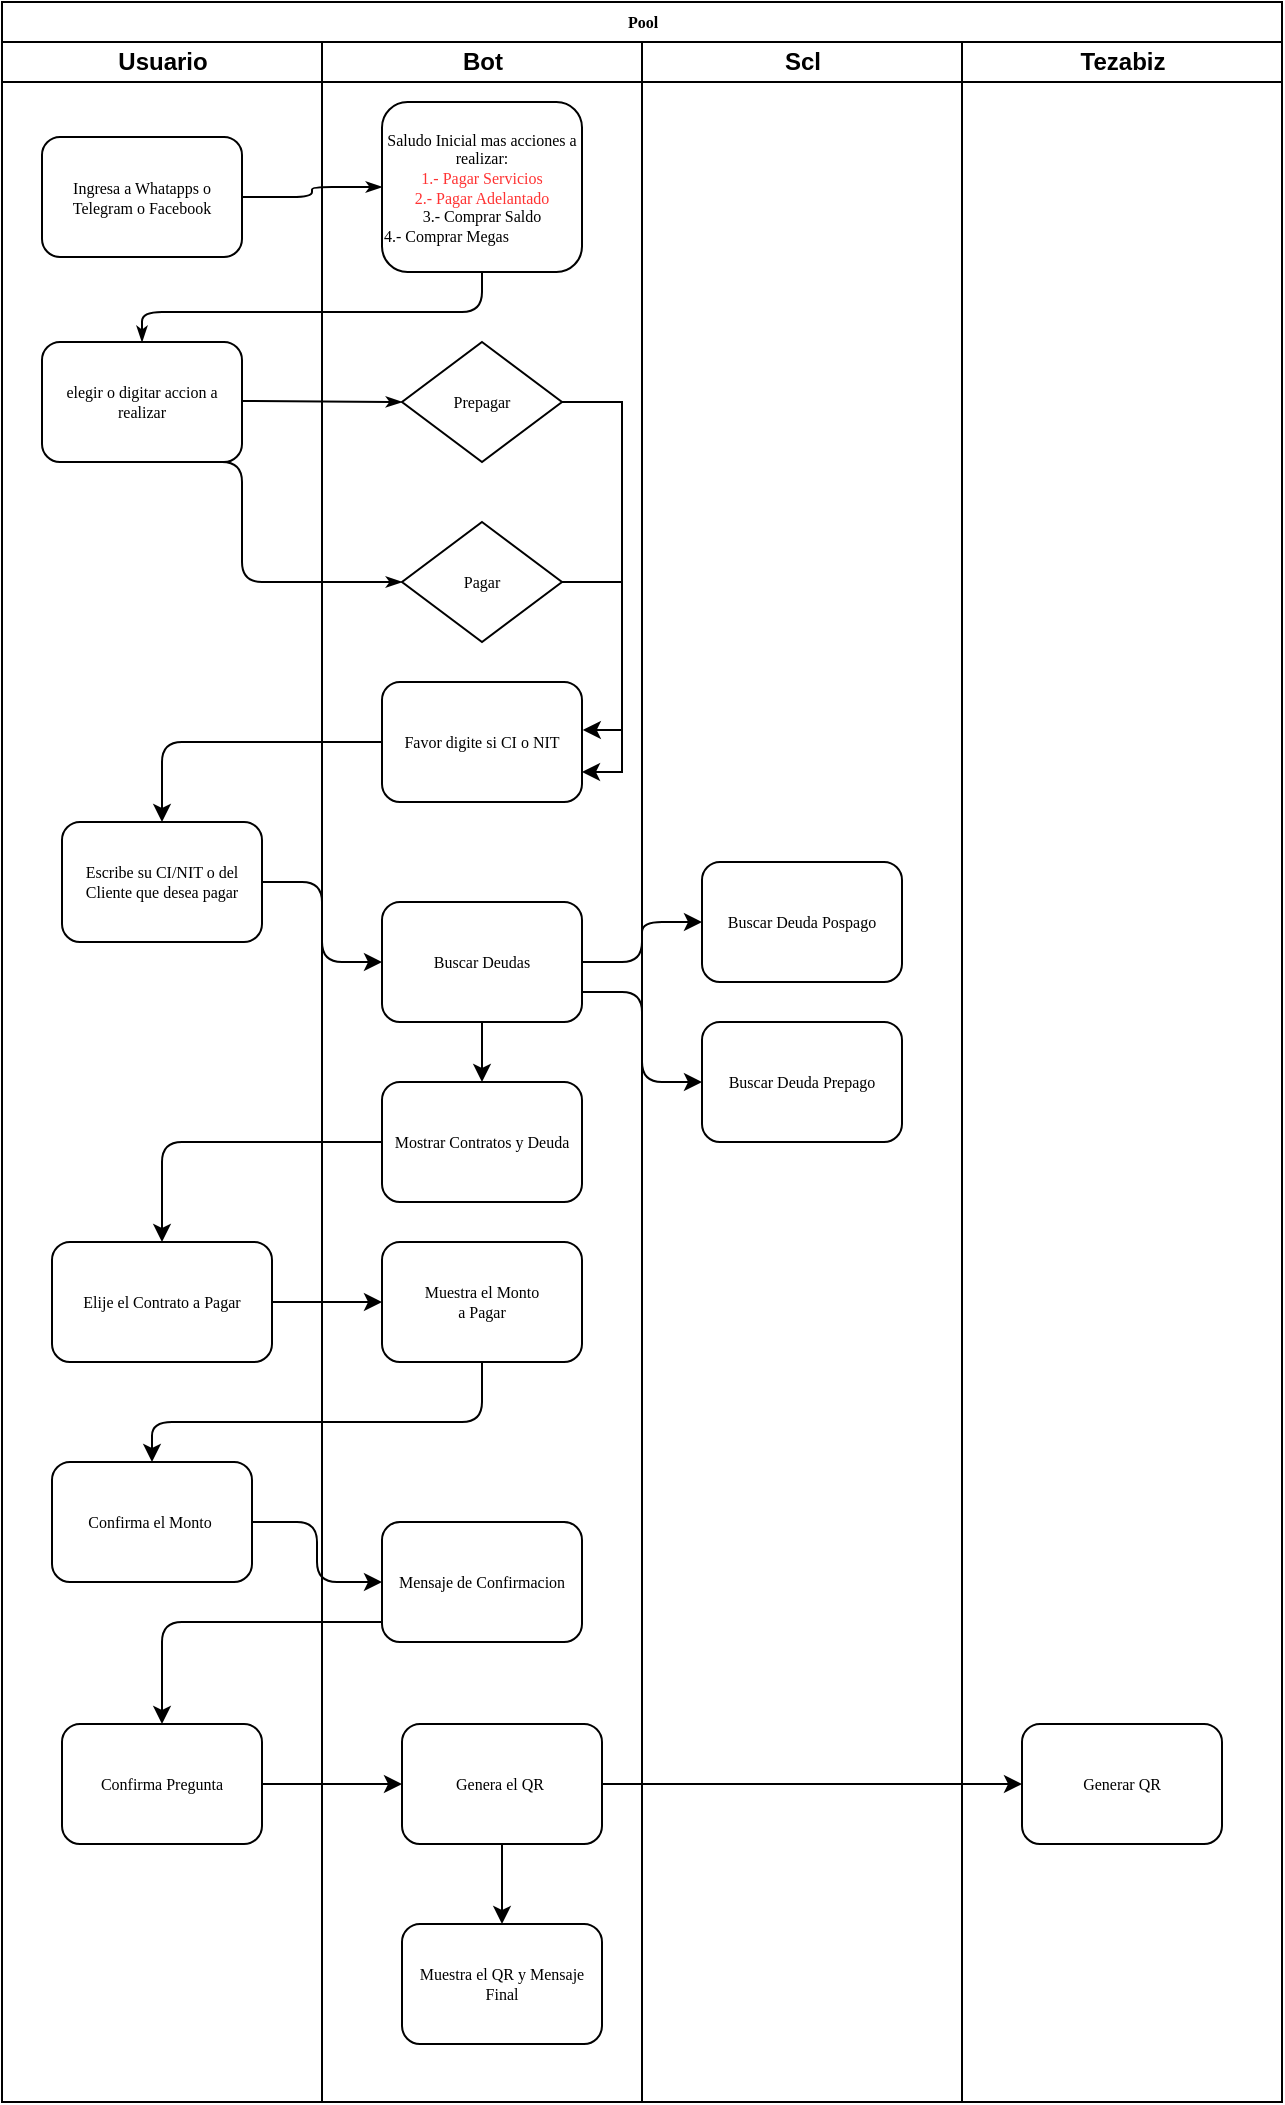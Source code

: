 <mxfile version="15.5.8" type="github" pages="4">
  <diagram name="Pago de Servicios" id="74e2e168-ea6b-b213-b513-2b3c1d86103e">
    <mxGraphModel dx="1038" dy="579" grid="1" gridSize="10" guides="1" tooltips="1" connect="1" arrows="1" fold="1" page="1" pageScale="1" pageWidth="1500" pageHeight="1100" background="none" math="0" shadow="0">
      <root>
        <mxCell id="0" />
        <mxCell id="1" parent="0" />
        <mxCell id="77e6c97f196da883-1" value="Pool" style="swimlane;html=1;childLayout=stackLayout;startSize=20;rounded=0;shadow=0;labelBackgroundColor=none;strokeWidth=1;fontFamily=Verdana;fontSize=8;align=center;" parent="1" vertex="1">
          <mxGeometry x="90" y="40" width="640" height="1050" as="geometry" />
        </mxCell>
        <mxCell id="77e6c97f196da883-2" value="Usuario" style="swimlane;html=1;startSize=20;" parent="77e6c97f196da883-1" vertex="1">
          <mxGeometry y="20" width="160" height="1030" as="geometry" />
        </mxCell>
        <mxCell id="77e6c97f196da883-8" value="Ingresa a Whatapps o Telegram o Facebook" style="rounded=1;whiteSpace=wrap;html=1;shadow=0;labelBackgroundColor=none;strokeWidth=1;fontFamily=Verdana;fontSize=8;align=center;" parent="77e6c97f196da883-2" vertex="1">
          <mxGeometry x="20" y="47.5" width="100" height="60" as="geometry" />
        </mxCell>
        <mxCell id="77e6c97f196da883-9" value="elegir o digitar accion a realizar" style="rounded=1;whiteSpace=wrap;html=1;shadow=0;labelBackgroundColor=none;strokeWidth=1;fontFamily=Verdana;fontSize=8;align=center;" parent="77e6c97f196da883-2" vertex="1">
          <mxGeometry x="20" y="150" width="100" height="60" as="geometry" />
        </mxCell>
        <mxCell id="OKAR4cgR7abRvKczJ2H5-14" style="edgeStyle=orthogonalEdgeStyle;rounded=1;html=1;labelBackgroundColor=none;startArrow=none;startFill=0;startSize=5;endArrow=classicThin;endFill=1;endSize=5;jettySize=auto;orthogonalLoop=1;strokeWidth=1;fontFamily=Verdana;fontSize=8;entryX=0;entryY=0.5;entryDx=0;entryDy=0;" edge="1" parent="77e6c97f196da883-2" target="77e6c97f196da883-13">
          <mxGeometry relative="1" as="geometry">
            <mxPoint x="120" y="179.5" as="sourcePoint" />
            <mxPoint x="190" y="179.5" as="targetPoint" />
          </mxGeometry>
        </mxCell>
        <mxCell id="OKAR4cgR7abRvKczJ2H5-15" value="Escribe su CI/NIT o del Cliente que desea pagar" style="rounded=1;whiteSpace=wrap;html=1;shadow=0;labelBackgroundColor=none;strokeWidth=1;fontFamily=Verdana;fontSize=8;align=center;" vertex="1" parent="77e6c97f196da883-2">
          <mxGeometry x="30" y="390" width="100" height="60" as="geometry" />
        </mxCell>
        <mxCell id="OKAR4cgR7abRvKczJ2H5-22" value="Elije el Contrato a Pagar" style="rounded=1;whiteSpace=wrap;html=1;shadow=0;labelBackgroundColor=none;strokeWidth=1;fontFamily=Verdana;fontSize=8;align=center;" vertex="1" parent="77e6c97f196da883-2">
          <mxGeometry x="25" y="600" width="110" height="60" as="geometry" />
        </mxCell>
        <mxCell id="OKAR4cgR7abRvKczJ2H5-29" value="Confirma el Monto&amp;nbsp;" style="rounded=1;whiteSpace=wrap;html=1;shadow=0;labelBackgroundColor=none;strokeWidth=1;fontFamily=Verdana;fontSize=8;align=center;" vertex="1" parent="77e6c97f196da883-2">
          <mxGeometry x="25" y="710" width="100" height="60" as="geometry" />
        </mxCell>
        <mxCell id="sRfkHy_uIkAxgVObGnfX-1" value="Confirma Pregunta" style="rounded=1;whiteSpace=wrap;html=1;shadow=0;labelBackgroundColor=none;strokeWidth=1;fontFamily=Verdana;fontSize=8;align=center;" vertex="1" parent="77e6c97f196da883-2">
          <mxGeometry x="30" y="841" width="100" height="60" as="geometry" />
        </mxCell>
        <mxCell id="77e6c97f196da883-26" style="edgeStyle=orthogonalEdgeStyle;rounded=1;html=1;labelBackgroundColor=none;startArrow=none;startFill=0;startSize=5;endArrow=classicThin;endFill=1;endSize=5;jettySize=auto;orthogonalLoop=1;strokeWidth=1;fontFamily=Verdana;fontSize=8" parent="77e6c97f196da883-1" source="77e6c97f196da883-8" target="77e6c97f196da883-11" edge="1">
          <mxGeometry relative="1" as="geometry" />
        </mxCell>
        <mxCell id="77e6c97f196da883-27" style="edgeStyle=orthogonalEdgeStyle;rounded=1;html=1;labelBackgroundColor=none;startArrow=none;startFill=0;startSize=5;endArrow=classicThin;endFill=1;endSize=5;jettySize=auto;orthogonalLoop=1;strokeWidth=1;fontFamily=Verdana;fontSize=8" parent="77e6c97f196da883-1" source="77e6c97f196da883-11" target="77e6c97f196da883-9" edge="1">
          <mxGeometry relative="1" as="geometry">
            <Array as="points">
              <mxPoint x="240" y="155" />
              <mxPoint x="70" y="155" />
            </Array>
          </mxGeometry>
        </mxCell>
        <mxCell id="77e6c97f196da883-3" value="Bot" style="swimlane;html=1;startSize=20;" parent="77e6c97f196da883-1" vertex="1">
          <mxGeometry x="160" y="20" width="160" height="1030" as="geometry" />
        </mxCell>
        <mxCell id="77e6c97f196da883-11" value="Saludo Inicial mas acciones a realizar:&lt;br&gt;&lt;font color=&quot;#ff3333&quot;&gt;&lt;span style=&quot;text-align: left&quot;&gt;1.- Pagar Servicios&lt;br&gt;&lt;/span&gt;&lt;span style=&quot;text-align: left&quot;&gt;2.- Pagar Adelantado&lt;/span&gt;&lt;/font&gt;&lt;br&gt;&lt;span style=&quot;text-align: left&quot;&gt;3.- Comprar Saldo&lt;/span&gt;&lt;br&gt;&lt;div style=&quot;text-align: left&quot;&gt;&lt;span&gt;4.- Comprar Megas&lt;/span&gt;&lt;/div&gt;" style="rounded=1;whiteSpace=wrap;html=1;shadow=0;labelBackgroundColor=none;strokeWidth=1;fontFamily=Verdana;fontSize=8;align=center;" parent="77e6c97f196da883-3" vertex="1">
          <mxGeometry x="30" y="30" width="100" height="85" as="geometry" />
        </mxCell>
        <mxCell id="OKAR4cgR7abRvKczJ2H5-11" style="edgeStyle=orthogonalEdgeStyle;rounded=0;orthogonalLoop=1;jettySize=auto;html=1;exitX=1;exitY=0.5;exitDx=0;exitDy=0;entryX=1;entryY=0.75;entryDx=0;entryDy=0;" edge="1" parent="77e6c97f196da883-3" source="77e6c97f196da883-13" target="77e6c97f196da883-12">
          <mxGeometry relative="1" as="geometry" />
        </mxCell>
        <mxCell id="77e6c97f196da883-13" value="Prepagar" style="rhombus;whiteSpace=wrap;html=1;rounded=0;shadow=0;labelBackgroundColor=none;strokeWidth=1;fontFamily=Verdana;fontSize=8;align=center;" parent="77e6c97f196da883-3" vertex="1">
          <mxGeometry x="40" y="150" width="80" height="60" as="geometry" />
        </mxCell>
        <mxCell id="OKAR4cgR7abRvKczJ2H5-12" style="edgeStyle=orthogonalEdgeStyle;rounded=0;orthogonalLoop=1;jettySize=auto;html=1;exitX=1;exitY=0.5;exitDx=0;exitDy=0;entryX=1.004;entryY=0.4;entryDx=0;entryDy=0;entryPerimeter=0;" edge="1" parent="77e6c97f196da883-3" source="OKAR4cgR7abRvKczJ2H5-1" target="77e6c97f196da883-12">
          <mxGeometry relative="1" as="geometry" />
        </mxCell>
        <mxCell id="OKAR4cgR7abRvKczJ2H5-1" value="Pagar" style="rhombus;whiteSpace=wrap;html=1;rounded=0;shadow=0;labelBackgroundColor=none;strokeWidth=1;fontFamily=Verdana;fontSize=8;align=center;" vertex="1" parent="77e6c97f196da883-3">
          <mxGeometry x="40" y="240" width="80" height="60" as="geometry" />
        </mxCell>
        <mxCell id="77e6c97f196da883-12" value="Favor digite si CI o NIT" style="rounded=1;whiteSpace=wrap;html=1;shadow=0;labelBackgroundColor=none;strokeWidth=1;fontFamily=Verdana;fontSize=8;align=center;" parent="77e6c97f196da883-3" vertex="1">
          <mxGeometry x="30" y="320" width="100" height="60" as="geometry" />
        </mxCell>
        <mxCell id="77e6c97f196da883-15" value="Buscar Deudas" style="rounded=1;whiteSpace=wrap;html=1;shadow=0;labelBackgroundColor=none;strokeWidth=1;fontFamily=Verdana;fontSize=8;align=center;" parent="77e6c97f196da883-3" vertex="1">
          <mxGeometry x="30" y="430" width="100" height="60" as="geometry" />
        </mxCell>
        <mxCell id="OKAR4cgR7abRvKczJ2H5-20" value="Mostrar Contratos y Deuda" style="rounded=1;whiteSpace=wrap;html=1;shadow=0;labelBackgroundColor=none;strokeWidth=1;fontFamily=Verdana;fontSize=8;align=center;" vertex="1" parent="77e6c97f196da883-3">
          <mxGeometry x="30" y="520" width="100" height="60" as="geometry" />
        </mxCell>
        <mxCell id="OKAR4cgR7abRvKczJ2H5-21" value="" style="edgeStyle=orthogonalEdgeStyle;rounded=1;orthogonalLoop=1;jettySize=auto;html=1;fontColor=#FF3333;" edge="1" parent="77e6c97f196da883-3" source="77e6c97f196da883-15" target="OKAR4cgR7abRvKczJ2H5-20">
          <mxGeometry relative="1" as="geometry" />
        </mxCell>
        <mxCell id="OKAR4cgR7abRvKczJ2H5-24" value="Muestra el Monto&lt;br&gt;a Pagar" style="rounded=1;whiteSpace=wrap;html=1;shadow=0;labelBackgroundColor=none;strokeWidth=1;fontFamily=Verdana;fontSize=8;align=center;" vertex="1" parent="77e6c97f196da883-3">
          <mxGeometry x="30" y="600" width="100" height="60" as="geometry" />
        </mxCell>
        <mxCell id="OKAR4cgR7abRvKczJ2H5-37" value="" style="edgeStyle=orthogonalEdgeStyle;rounded=1;orthogonalLoop=1;jettySize=auto;html=1;fontColor=#FF3333;" edge="1" parent="77e6c97f196da883-3" source="OKAR4cgR7abRvKczJ2H5-31" target="OKAR4cgR7abRvKczJ2H5-36">
          <mxGeometry relative="1" as="geometry" />
        </mxCell>
        <mxCell id="OKAR4cgR7abRvKczJ2H5-31" value="Genera el QR&amp;nbsp;" style="rounded=1;whiteSpace=wrap;html=1;shadow=0;labelBackgroundColor=none;strokeWidth=1;fontFamily=Verdana;fontSize=8;align=center;" vertex="1" parent="77e6c97f196da883-3">
          <mxGeometry x="40" y="841" width="100" height="60" as="geometry" />
        </mxCell>
        <mxCell id="OKAR4cgR7abRvKczJ2H5-36" value="Muestra el QR y Mensaje Final" style="rounded=1;whiteSpace=wrap;html=1;shadow=0;labelBackgroundColor=none;strokeWidth=1;fontFamily=Verdana;fontSize=8;align=center;" vertex="1" parent="77e6c97f196da883-3">
          <mxGeometry x="40" y="941" width="100" height="60" as="geometry" />
        </mxCell>
        <mxCell id="FeBIzYd5xMfMzNx3sby8-1" value="Mensaje de Confirmacion" style="rounded=1;whiteSpace=wrap;html=1;shadow=0;labelBackgroundColor=none;strokeWidth=1;fontFamily=Verdana;fontSize=8;align=center;" vertex="1" parent="77e6c97f196da883-3">
          <mxGeometry x="30" y="740" width="100" height="60" as="geometry" />
        </mxCell>
        <mxCell id="77e6c97f196da883-4" value="Scl" style="swimlane;html=1;startSize=20;" parent="77e6c97f196da883-1" vertex="1">
          <mxGeometry x="320" y="20" width="160" height="1030" as="geometry" />
        </mxCell>
        <mxCell id="77e6c97f196da883-24" value="Buscar Deuda Pospago" style="rounded=1;whiteSpace=wrap;html=1;shadow=0;labelBackgroundColor=none;strokeWidth=1;fontFamily=Verdana;fontSize=8;align=center;" parent="77e6c97f196da883-4" vertex="1">
          <mxGeometry x="30" y="410" width="100" height="60" as="geometry" />
        </mxCell>
        <mxCell id="77e6c97f196da883-18" value="Buscar Deuda Prepago" style="rounded=1;whiteSpace=wrap;html=1;shadow=0;labelBackgroundColor=none;strokeWidth=1;fontFamily=Verdana;fontSize=8;align=center;" parent="77e6c97f196da883-4" vertex="1">
          <mxGeometry x="30" y="490" width="100" height="60" as="geometry" />
        </mxCell>
        <mxCell id="77e6c97f196da883-5" value="Tezabiz" style="swimlane;html=1;startSize=20;" parent="77e6c97f196da883-1" vertex="1">
          <mxGeometry x="480" y="20" width="160" height="1030" as="geometry" />
        </mxCell>
        <mxCell id="OKAR4cgR7abRvKczJ2H5-34" value="Generar QR" style="rounded=1;whiteSpace=wrap;html=1;shadow=0;labelBackgroundColor=none;strokeWidth=1;fontFamily=Verdana;fontSize=8;align=center;" vertex="1" parent="77e6c97f196da883-5">
          <mxGeometry x="30" y="841" width="100" height="60" as="geometry" />
        </mxCell>
        <mxCell id="OKAR4cgR7abRvKczJ2H5-8" style="edgeStyle=orthogonalEdgeStyle;rounded=1;html=1;labelBackgroundColor=none;startArrow=none;startFill=0;startSize=5;endArrow=classicThin;endFill=1;endSize=5;jettySize=auto;orthogonalLoop=1;strokeWidth=1;fontFamily=Verdana;fontSize=8;exitX=0.75;exitY=1;exitDx=0;exitDy=0;entryX=0;entryY=0.5;entryDx=0;entryDy=0;" edge="1" parent="77e6c97f196da883-1" source="77e6c97f196da883-9" target="OKAR4cgR7abRvKczJ2H5-1">
          <mxGeometry relative="1" as="geometry">
            <Array as="points">
              <mxPoint x="120" y="230" />
              <mxPoint x="120" y="290" />
            </Array>
            <mxPoint x="120" y="285" as="sourcePoint" />
            <mxPoint x="200" y="310" as="targetPoint" />
          </mxGeometry>
        </mxCell>
        <mxCell id="OKAR4cgR7abRvKczJ2H5-16" style="edgeStyle=orthogonalEdgeStyle;orthogonalLoop=1;jettySize=auto;html=1;rounded=1;" edge="1" parent="77e6c97f196da883-1" source="77e6c97f196da883-12" target="OKAR4cgR7abRvKczJ2H5-15">
          <mxGeometry relative="1" as="geometry" />
        </mxCell>
        <mxCell id="OKAR4cgR7abRvKczJ2H5-17" style="edgeStyle=orthogonalEdgeStyle;rounded=1;orthogonalLoop=1;jettySize=auto;html=1;fontColor=#FF3333;" edge="1" parent="77e6c97f196da883-1" source="OKAR4cgR7abRvKczJ2H5-15" target="77e6c97f196da883-15">
          <mxGeometry relative="1" as="geometry" />
        </mxCell>
        <mxCell id="OKAR4cgR7abRvKczJ2H5-18" style="edgeStyle=orthogonalEdgeStyle;rounded=1;orthogonalLoop=1;jettySize=auto;html=1;exitX=1;exitY=0.5;exitDx=0;exitDy=0;fontColor=#FF3333;" edge="1" parent="77e6c97f196da883-1" source="77e6c97f196da883-15" target="77e6c97f196da883-24">
          <mxGeometry relative="1" as="geometry" />
        </mxCell>
        <mxCell id="OKAR4cgR7abRvKczJ2H5-19" style="edgeStyle=orthogonalEdgeStyle;rounded=1;orthogonalLoop=1;jettySize=auto;html=1;exitX=1;exitY=0.75;exitDx=0;exitDy=0;fontColor=#FF3333;" edge="1" parent="77e6c97f196da883-1" source="77e6c97f196da883-15" target="77e6c97f196da883-18">
          <mxGeometry relative="1" as="geometry" />
        </mxCell>
        <mxCell id="OKAR4cgR7abRvKczJ2H5-26" style="edgeStyle=orthogonalEdgeStyle;rounded=1;orthogonalLoop=1;jettySize=auto;html=1;fontColor=#FF3333;" edge="1" parent="77e6c97f196da883-1" source="OKAR4cgR7abRvKczJ2H5-20" target="OKAR4cgR7abRvKczJ2H5-22">
          <mxGeometry relative="1" as="geometry" />
        </mxCell>
        <mxCell id="OKAR4cgR7abRvKczJ2H5-27" style="edgeStyle=orthogonalEdgeStyle;rounded=1;orthogonalLoop=1;jettySize=auto;html=1;entryX=0;entryY=0.5;entryDx=0;entryDy=0;fontColor=#FF3333;" edge="1" parent="77e6c97f196da883-1" source="OKAR4cgR7abRvKczJ2H5-22" target="OKAR4cgR7abRvKczJ2H5-24">
          <mxGeometry relative="1" as="geometry" />
        </mxCell>
        <mxCell id="OKAR4cgR7abRvKczJ2H5-30" value="" style="edgeStyle=orthogonalEdgeStyle;rounded=1;orthogonalLoop=1;jettySize=auto;html=1;fontColor=#FF3333;" edge="1" parent="77e6c97f196da883-1" source="OKAR4cgR7abRvKczJ2H5-24" target="OKAR4cgR7abRvKczJ2H5-29">
          <mxGeometry relative="1" as="geometry">
            <Array as="points">
              <mxPoint x="240" y="710" />
              <mxPoint x="75" y="710" />
            </Array>
          </mxGeometry>
        </mxCell>
        <mxCell id="OKAR4cgR7abRvKczJ2H5-35" value="" style="edgeStyle=orthogonalEdgeStyle;rounded=1;orthogonalLoop=1;jettySize=auto;html=1;fontColor=#FF3333;" edge="1" parent="77e6c97f196da883-1" source="OKAR4cgR7abRvKczJ2H5-31" target="OKAR4cgR7abRvKczJ2H5-34">
          <mxGeometry relative="1" as="geometry" />
        </mxCell>
        <mxCell id="FeBIzYd5xMfMzNx3sby8-2" value="" style="edgeStyle=orthogonalEdgeStyle;rounded=1;orthogonalLoop=1;jettySize=auto;html=1;fontColor=#FF3333;" edge="1" parent="77e6c97f196da883-1" source="OKAR4cgR7abRvKczJ2H5-29" target="FeBIzYd5xMfMzNx3sby8-1">
          <mxGeometry relative="1" as="geometry" />
        </mxCell>
        <mxCell id="sRfkHy_uIkAxgVObGnfX-2" value="" style="edgeStyle=orthogonalEdgeStyle;rounded=1;orthogonalLoop=1;jettySize=auto;html=1;fontColor=#FF3333;" edge="1" parent="77e6c97f196da883-1" source="FeBIzYd5xMfMzNx3sby8-1" target="sRfkHy_uIkAxgVObGnfX-1">
          <mxGeometry relative="1" as="geometry">
            <Array as="points">
              <mxPoint x="80" y="810" />
            </Array>
          </mxGeometry>
        </mxCell>
        <mxCell id="sRfkHy_uIkAxgVObGnfX-3" style="edgeStyle=orthogonalEdgeStyle;rounded=1;orthogonalLoop=1;jettySize=auto;html=1;fontColor=#FF3333;" edge="1" parent="77e6c97f196da883-1" source="sRfkHy_uIkAxgVObGnfX-1" target="OKAR4cgR7abRvKczJ2H5-31">
          <mxGeometry relative="1" as="geometry" />
        </mxCell>
      </root>
    </mxGraphModel>
  </diagram>
  <diagram name="Compra de Megas" id="wy-_vFbaJHJ49pIkBVWh">
    <mxGraphModel dx="1038" dy="579" grid="1" gridSize="10" guides="1" tooltips="1" connect="1" arrows="1" fold="1" page="1" pageScale="1" pageWidth="1500" pageHeight="1100" background="none" math="0" shadow="0">
      <root>
        <mxCell id="9UAiZVB4jK4pm2g1w1mq-0" />
        <mxCell id="9UAiZVB4jK4pm2g1w1mq-1" parent="9UAiZVB4jK4pm2g1w1mq-0" />
        <mxCell id="9UAiZVB4jK4pm2g1w1mq-2" value="Pool" style="swimlane;html=1;childLayout=stackLayout;startSize=20;rounded=0;shadow=0;labelBackgroundColor=none;strokeWidth=1;fontFamily=Verdana;fontSize=8;align=center;" vertex="1" parent="9UAiZVB4jK4pm2g1w1mq-1">
          <mxGeometry x="90" y="40" width="640" height="1150" as="geometry" />
        </mxCell>
        <mxCell id="9UAiZVB4jK4pm2g1w1mq-10" style="edgeStyle=orthogonalEdgeStyle;rounded=1;html=1;labelBackgroundColor=none;startArrow=none;startFill=0;startSize=5;endArrow=classicThin;endFill=1;endSize=5;jettySize=auto;orthogonalLoop=1;strokeWidth=1;fontFamily=Verdana;fontSize=8" edge="1" parent="9UAiZVB4jK4pm2g1w1mq-2" source="9UAiZVB4jK4pm2g1w1mq-4" target="9UAiZVB4jK4pm2g1w1mq-13">
          <mxGeometry relative="1" as="geometry" />
        </mxCell>
        <mxCell id="9UAiZVB4jK4pm2g1w1mq-3" value="Usuario" style="swimlane;html=1;startSize=20;" vertex="1" parent="9UAiZVB4jK4pm2g1w1mq-2">
          <mxGeometry y="20" width="160" height="1130" as="geometry" />
        </mxCell>
        <mxCell id="9UAiZVB4jK4pm2g1w1mq-4" value="Ingresa a Whatapps o Telegram o Facebook" style="rounded=1;whiteSpace=wrap;html=1;shadow=0;labelBackgroundColor=none;strokeWidth=1;fontFamily=Verdana;fontSize=8;align=center;" vertex="1" parent="9UAiZVB4jK4pm2g1w1mq-3">
          <mxGeometry x="20" y="47.5" width="100" height="60" as="geometry" />
        </mxCell>
        <mxCell id="9UAiZVB4jK4pm2g1w1mq-7" value="Escribe su CI/NIT o del Cliente que desea pagar" style="rounded=1;whiteSpace=wrap;html=1;shadow=0;labelBackgroundColor=none;strokeWidth=1;fontFamily=Verdana;fontSize=8;align=center;" vertex="1" parent="9UAiZVB4jK4pm2g1w1mq-3">
          <mxGeometry x="30" y="222" width="100" height="60" as="geometry" />
        </mxCell>
        <mxCell id="9UAiZVB4jK4pm2g1w1mq-8" value="Elije el Contrato a Cargar" style="rounded=1;whiteSpace=wrap;html=1;shadow=0;labelBackgroundColor=none;strokeWidth=1;fontFamily=Verdana;fontSize=8;align=center;" vertex="1" parent="9UAiZVB4jK4pm2g1w1mq-3">
          <mxGeometry x="25" y="432" width="110" height="60" as="geometry" />
        </mxCell>
        <mxCell id="9UAiZVB4jK4pm2g1w1mq-9" value="Elije tipo de Oferta" style="rounded=1;whiteSpace=wrap;html=1;shadow=0;labelBackgroundColor=none;strokeWidth=1;fontFamily=Verdana;fontSize=8;align=center;" vertex="1" parent="9UAiZVB4jK4pm2g1w1mq-3">
          <mxGeometry x="25" y="542" width="100" height="60" as="geometry" />
        </mxCell>
        <mxCell id="K9m3f2zcUMmWIvIy8zK3-5" value="Elije Oferta" style="rounded=1;whiteSpace=wrap;html=1;shadow=0;labelBackgroundColor=none;strokeWidth=1;fontFamily=Verdana;fontSize=8;align=center;" vertex="1" parent="9UAiZVB4jK4pm2g1w1mq-3">
          <mxGeometry x="25" y="700" width="100" height="60" as="geometry" />
        </mxCell>
        <mxCell id="K9m3f2zcUMmWIvIy8zK3-10" value="Confirma" style="rounded=1;whiteSpace=wrap;html=1;shadow=0;labelBackgroundColor=none;strokeWidth=1;fontFamily=Verdana;fontSize=8;align=center;" vertex="1" parent="9UAiZVB4jK4pm2g1w1mq-3">
          <mxGeometry x="35" y="820" width="100" height="60" as="geometry" />
        </mxCell>
        <mxCell id="9UAiZVB4jK4pm2g1w1mq-12" value="Bot" style="swimlane;html=1;startSize=20;" vertex="1" parent="9UAiZVB4jK4pm2g1w1mq-2">
          <mxGeometry x="160" y="20" width="160" height="1130" as="geometry" />
        </mxCell>
        <mxCell id="9UAiZVB4jK4pm2g1w1mq-41" style="edgeStyle=orthogonalEdgeStyle;rounded=1;orthogonalLoop=1;jettySize=auto;html=1;fontColor=#FF3333;" edge="1" parent="9UAiZVB4jK4pm2g1w1mq-12" source="9UAiZVB4jK4pm2g1w1mq-13" target="9UAiZVB4jK4pm2g1w1mq-18">
          <mxGeometry relative="1" as="geometry" />
        </mxCell>
        <mxCell id="9UAiZVB4jK4pm2g1w1mq-13" value="Saludo Inicial mas acciones a realizar:&lt;br&gt;&lt;span style=&quot;text-align: left&quot;&gt;1.- Pagar Servicios&lt;br&gt;&lt;/span&gt;&lt;span style=&quot;text-align: left&quot;&gt;2.- Pagar Adelantado&lt;/span&gt;&lt;br&gt;&lt;span style=&quot;text-align: left&quot;&gt;3.- Comprar Saldo&lt;/span&gt;&lt;br&gt;&lt;div style=&quot;text-align: left&quot;&gt;4.- &lt;font color=&quot;#ff3333&quot;&gt;Comprar Megas&lt;/font&gt;&lt;/div&gt;" style="rounded=1;whiteSpace=wrap;html=1;shadow=0;labelBackgroundColor=none;strokeWidth=1;fontFamily=Verdana;fontSize=8;align=center;" vertex="1" parent="9UAiZVB4jK4pm2g1w1mq-12">
          <mxGeometry x="30" y="30" width="100" height="85" as="geometry" />
        </mxCell>
        <mxCell id="9UAiZVB4jK4pm2g1w1mq-18" value="Favor digite si CI o NIT" style="rounded=1;whiteSpace=wrap;html=1;shadow=0;labelBackgroundColor=none;strokeWidth=1;fontFamily=Verdana;fontSize=8;align=center;" vertex="1" parent="9UAiZVB4jK4pm2g1w1mq-12">
          <mxGeometry x="30" y="160" width="100" height="60" as="geometry" />
        </mxCell>
        <mxCell id="9UAiZVB4jK4pm2g1w1mq-19" value="Buscar Contrato para Carga LTE" style="rounded=1;whiteSpace=wrap;html=1;shadow=0;labelBackgroundColor=none;strokeWidth=1;fontFamily=Verdana;fontSize=8;align=center;" vertex="1" parent="9UAiZVB4jK4pm2g1w1mq-12">
          <mxGeometry x="30" y="262" width="100" height="60" as="geometry" />
        </mxCell>
        <mxCell id="9UAiZVB4jK4pm2g1w1mq-20" value="Mostrar Contratos LTE" style="rounded=1;whiteSpace=wrap;html=1;shadow=0;labelBackgroundColor=none;strokeWidth=1;fontFamily=Verdana;fontSize=8;align=center;" vertex="1" parent="9UAiZVB4jK4pm2g1w1mq-12">
          <mxGeometry x="30" y="352" width="100" height="60" as="geometry" />
        </mxCell>
        <mxCell id="9UAiZVB4jK4pm2g1w1mq-21" value="" style="edgeStyle=orthogonalEdgeStyle;rounded=1;orthogonalLoop=1;jettySize=auto;html=1;fontColor=#FF3333;" edge="1" parent="9UAiZVB4jK4pm2g1w1mq-12" source="9UAiZVB4jK4pm2g1w1mq-19" target="9UAiZVB4jK4pm2g1w1mq-20">
          <mxGeometry relative="1" as="geometry" />
        </mxCell>
        <mxCell id="9UAiZVB4jK4pm2g1w1mq-22" value="Despliega tipo de oferta:&lt;br&gt;1.- Diarias&lt;br&gt;2.- Semanales&lt;br&gt;3.- Mensuales" style="rounded=1;whiteSpace=wrap;html=1;shadow=0;labelBackgroundColor=none;strokeWidth=1;fontFamily=Verdana;fontSize=8;align=center;" vertex="1" parent="9UAiZVB4jK4pm2g1w1mq-12">
          <mxGeometry x="30" y="432" width="100" height="60" as="geometry" />
        </mxCell>
        <mxCell id="9UAiZVB4jK4pm2g1w1mq-23" value="" style="edgeStyle=orthogonalEdgeStyle;rounded=1;orthogonalLoop=1;jettySize=auto;html=1;fontColor=#FF3333;" edge="1" parent="9UAiZVB4jK4pm2g1w1mq-12" source="9UAiZVB4jK4pm2g1w1mq-24" target="9UAiZVB4jK4pm2g1w1mq-25">
          <mxGeometry relative="1" as="geometry" />
        </mxCell>
        <mxCell id="9UAiZVB4jK4pm2g1w1mq-24" value="Genera el QR&amp;nbsp;" style="rounded=1;whiteSpace=wrap;html=1;shadow=0;labelBackgroundColor=none;strokeWidth=1;fontFamily=Verdana;fontSize=8;align=center;" vertex="1" parent="9UAiZVB4jK4pm2g1w1mq-12">
          <mxGeometry x="40" y="890" width="100" height="60" as="geometry" />
        </mxCell>
        <mxCell id="9UAiZVB4jK4pm2g1w1mq-25" value="Muestra el QR y Mensaje Final" style="rounded=1;whiteSpace=wrap;html=1;shadow=0;labelBackgroundColor=none;strokeWidth=1;fontFamily=Verdana;fontSize=8;align=center;" vertex="1" parent="9UAiZVB4jK4pm2g1w1mq-12">
          <mxGeometry x="40" y="990" width="100" height="60" as="geometry" />
        </mxCell>
        <mxCell id="K9m3f2zcUMmWIvIy8zK3-0" value="Buscar Oferta de paquetes LTE" style="rounded=1;whiteSpace=wrap;html=1;shadow=0;labelBackgroundColor=none;strokeWidth=1;fontFamily=Verdana;fontSize=8;align=center;" vertex="1" parent="9UAiZVB4jK4pm2g1w1mq-12">
          <mxGeometry x="30" y="590" width="100" height="60" as="geometry" />
        </mxCell>
        <mxCell id="K9m3f2zcUMmWIvIy8zK3-7" value="Esta Seguro ?" style="rounded=1;whiteSpace=wrap;html=1;shadow=0;labelBackgroundColor=none;strokeWidth=1;fontFamily=Verdana;fontSize=8;align=center;" vertex="1" parent="9UAiZVB4jK4pm2g1w1mq-12">
          <mxGeometry x="30" y="750" width="100" height="60" as="geometry" />
        </mxCell>
        <mxCell id="9UAiZVB4jK4pm2g1w1mq-26" value="Scl" style="swimlane;html=1;startSize=20;" vertex="1" parent="9UAiZVB4jK4pm2g1w1mq-2">
          <mxGeometry x="320" y="20" width="160" height="1130" as="geometry" />
        </mxCell>
        <mxCell id="9UAiZVB4jK4pm2g1w1mq-27" value="Buscar Contratos" style="rounded=1;whiteSpace=wrap;html=1;shadow=0;labelBackgroundColor=none;strokeWidth=1;fontFamily=Verdana;fontSize=8;align=center;" vertex="1" parent="9UAiZVB4jK4pm2g1w1mq-26">
          <mxGeometry x="30" y="262" width="100" height="60" as="geometry" />
        </mxCell>
        <mxCell id="K9m3f2zcUMmWIvIy8zK3-1" value="Obtiene Ofertas" style="rounded=1;whiteSpace=wrap;html=1;shadow=0;labelBackgroundColor=none;strokeWidth=1;fontFamily=Verdana;fontSize=8;align=center;" vertex="1" parent="9UAiZVB4jK4pm2g1w1mq-26">
          <mxGeometry x="20" y="590" width="100" height="60" as="geometry" />
        </mxCell>
        <mxCell id="9UAiZVB4jK4pm2g1w1mq-29" value="Tezabiz" style="swimlane;html=1;startSize=20;" vertex="1" parent="9UAiZVB4jK4pm2g1w1mq-2">
          <mxGeometry x="480" y="20" width="160" height="1130" as="geometry" />
        </mxCell>
        <mxCell id="9UAiZVB4jK4pm2g1w1mq-30" value="Generar QR" style="rounded=1;whiteSpace=wrap;html=1;shadow=0;labelBackgroundColor=none;strokeWidth=1;fontFamily=Verdana;fontSize=8;align=center;" vertex="1" parent="9UAiZVB4jK4pm2g1w1mq-29">
          <mxGeometry x="30" y="890" width="100" height="60" as="geometry" />
        </mxCell>
        <mxCell id="9UAiZVB4jK4pm2g1w1mq-32" style="edgeStyle=orthogonalEdgeStyle;orthogonalLoop=1;jettySize=auto;html=1;rounded=1;" edge="1" parent="9UAiZVB4jK4pm2g1w1mq-2" source="9UAiZVB4jK4pm2g1w1mq-18" target="9UAiZVB4jK4pm2g1w1mq-7">
          <mxGeometry relative="1" as="geometry" />
        </mxCell>
        <mxCell id="9UAiZVB4jK4pm2g1w1mq-33" style="edgeStyle=orthogonalEdgeStyle;rounded=1;orthogonalLoop=1;jettySize=auto;html=1;fontColor=#FF3333;" edge="1" parent="9UAiZVB4jK4pm2g1w1mq-2" source="9UAiZVB4jK4pm2g1w1mq-7" target="9UAiZVB4jK4pm2g1w1mq-19">
          <mxGeometry relative="1" as="geometry" />
        </mxCell>
        <mxCell id="9UAiZVB4jK4pm2g1w1mq-34" style="edgeStyle=orthogonalEdgeStyle;rounded=1;orthogonalLoop=1;jettySize=auto;html=1;exitX=1;exitY=0.5;exitDx=0;exitDy=0;fontColor=#FF3333;" edge="1" parent="9UAiZVB4jK4pm2g1w1mq-2" source="9UAiZVB4jK4pm2g1w1mq-19" target="9UAiZVB4jK4pm2g1w1mq-27">
          <mxGeometry relative="1" as="geometry" />
        </mxCell>
        <mxCell id="9UAiZVB4jK4pm2g1w1mq-36" style="edgeStyle=orthogonalEdgeStyle;rounded=1;orthogonalLoop=1;jettySize=auto;html=1;fontColor=#FF3333;" edge="1" parent="9UAiZVB4jK4pm2g1w1mq-2" source="9UAiZVB4jK4pm2g1w1mq-20" target="9UAiZVB4jK4pm2g1w1mq-8">
          <mxGeometry relative="1" as="geometry" />
        </mxCell>
        <mxCell id="9UAiZVB4jK4pm2g1w1mq-37" style="edgeStyle=orthogonalEdgeStyle;rounded=1;orthogonalLoop=1;jettySize=auto;html=1;entryX=0;entryY=0.5;entryDx=0;entryDy=0;fontColor=#FF3333;" edge="1" parent="9UAiZVB4jK4pm2g1w1mq-2" source="9UAiZVB4jK4pm2g1w1mq-8" target="9UAiZVB4jK4pm2g1w1mq-22">
          <mxGeometry relative="1" as="geometry" />
        </mxCell>
        <mxCell id="9UAiZVB4jK4pm2g1w1mq-38" value="" style="edgeStyle=orthogonalEdgeStyle;rounded=1;orthogonalLoop=1;jettySize=auto;html=1;fontColor=#FF3333;" edge="1" parent="9UAiZVB4jK4pm2g1w1mq-2" source="9UAiZVB4jK4pm2g1w1mq-22" target="9UAiZVB4jK4pm2g1w1mq-9">
          <mxGeometry relative="1" as="geometry">
            <Array as="points">
              <mxPoint x="240" y="540" />
              <mxPoint x="75" y="540" />
            </Array>
          </mxGeometry>
        </mxCell>
        <mxCell id="9UAiZVB4jK4pm2g1w1mq-40" value="" style="edgeStyle=orthogonalEdgeStyle;rounded=1;orthogonalLoop=1;jettySize=auto;html=1;fontColor=#FF3333;" edge="1" parent="9UAiZVB4jK4pm2g1w1mq-2" source="9UAiZVB4jK4pm2g1w1mq-24" target="9UAiZVB4jK4pm2g1w1mq-30">
          <mxGeometry relative="1" as="geometry" />
        </mxCell>
        <mxCell id="K9m3f2zcUMmWIvIy8zK3-2" value="" style="edgeStyle=orthogonalEdgeStyle;rounded=1;orthogonalLoop=1;jettySize=auto;html=1;fontColor=#FF3333;" edge="1" parent="9UAiZVB4jK4pm2g1w1mq-2" source="K9m3f2zcUMmWIvIy8zK3-0" target="K9m3f2zcUMmWIvIy8zK3-1">
          <mxGeometry relative="1" as="geometry" />
        </mxCell>
        <mxCell id="K9m3f2zcUMmWIvIy8zK3-4" style="edgeStyle=orthogonalEdgeStyle;rounded=1;orthogonalLoop=1;jettySize=auto;html=1;fontColor=#FF3333;" edge="1" parent="9UAiZVB4jK4pm2g1w1mq-2" source="9UAiZVB4jK4pm2g1w1mq-9" target="K9m3f2zcUMmWIvIy8zK3-0">
          <mxGeometry relative="1" as="geometry" />
        </mxCell>
        <mxCell id="K9m3f2zcUMmWIvIy8zK3-6" value="" style="edgeStyle=orthogonalEdgeStyle;rounded=1;orthogonalLoop=1;jettySize=auto;html=1;fontColor=#FF3333;exitX=0;exitY=0.75;exitDx=0;exitDy=0;" edge="1" parent="9UAiZVB4jK4pm2g1w1mq-2" source="K9m3f2zcUMmWIvIy8zK3-0" target="K9m3f2zcUMmWIvIy8zK3-5">
          <mxGeometry relative="1" as="geometry">
            <Array as="points">
              <mxPoint x="140" y="655" />
              <mxPoint x="140" y="730" />
            </Array>
          </mxGeometry>
        </mxCell>
        <mxCell id="K9m3f2zcUMmWIvIy8zK3-8" value="" style="edgeStyle=orthogonalEdgeStyle;rounded=1;orthogonalLoop=1;jettySize=auto;html=1;fontColor=#FF3333;" edge="1" parent="9UAiZVB4jK4pm2g1w1mq-2" source="K9m3f2zcUMmWIvIy8zK3-5" target="K9m3f2zcUMmWIvIy8zK3-7">
          <mxGeometry relative="1" as="geometry" />
        </mxCell>
        <mxCell id="K9m3f2zcUMmWIvIy8zK3-11" value="" style="edgeStyle=orthogonalEdgeStyle;rounded=1;orthogonalLoop=1;jettySize=auto;html=1;fontColor=#FF3333;" edge="1" parent="9UAiZVB4jK4pm2g1w1mq-2" source="K9m3f2zcUMmWIvIy8zK3-7" target="K9m3f2zcUMmWIvIy8zK3-10">
          <mxGeometry relative="1" as="geometry">
            <Array as="points">
              <mxPoint x="240" y="870" />
            </Array>
          </mxGeometry>
        </mxCell>
        <mxCell id="K9m3f2zcUMmWIvIy8zK3-12" style="edgeStyle=orthogonalEdgeStyle;rounded=1;orthogonalLoop=1;jettySize=auto;html=1;fontColor=#FF3333;" edge="1" parent="9UAiZVB4jK4pm2g1w1mq-2" source="K9m3f2zcUMmWIvIy8zK3-10" target="9UAiZVB4jK4pm2g1w1mq-24">
          <mxGeometry relative="1" as="geometry">
            <Array as="points">
              <mxPoint x="85" y="940" />
            </Array>
          </mxGeometry>
        </mxCell>
      </root>
    </mxGraphModel>
  </diagram>
  <diagram name="Compra de Saldo" id="Dns1YCLspE6d1-3UQ_u3">
    <mxGraphModel dx="1038" dy="579" grid="1" gridSize="10" guides="1" tooltips="1" connect="1" arrows="1" fold="1" page="1" pageScale="1" pageWidth="1500" pageHeight="1100" background="none" math="0" shadow="0">
      <root>
        <mxCell id="OH096lnzsQP76AFzxkDB-0" />
        <mxCell id="OH096lnzsQP76AFzxkDB-1" parent="OH096lnzsQP76AFzxkDB-0" />
        <mxCell id="OH096lnzsQP76AFzxkDB-2" value="Pool" style="swimlane;html=1;childLayout=stackLayout;startSize=20;rounded=0;shadow=0;labelBackgroundColor=none;strokeWidth=1;fontFamily=Verdana;fontSize=8;align=center;" vertex="1" parent="OH096lnzsQP76AFzxkDB-1">
          <mxGeometry x="90" y="40" width="960" height="1050" as="geometry" />
        </mxCell>
        <mxCell id="OH096lnzsQP76AFzxkDB-3" value="Usuario" style="swimlane;html=1;startSize=20;" vertex="1" parent="OH096lnzsQP76AFzxkDB-2">
          <mxGeometry y="20" width="160" height="1030" as="geometry" />
        </mxCell>
        <mxCell id="OH096lnzsQP76AFzxkDB-4" value="Ingresa a Whatapps o Telegram o Facebook" style="rounded=1;whiteSpace=wrap;html=1;shadow=0;labelBackgroundColor=none;strokeWidth=1;fontFamily=Verdana;fontSize=8;align=center;" vertex="1" parent="OH096lnzsQP76AFzxkDB-3">
          <mxGeometry x="20" y="47.5" width="100" height="60" as="geometry" />
        </mxCell>
        <mxCell id="OH096lnzsQP76AFzxkDB-5" value="Digite el Numero de Telefono" style="rounded=1;whiteSpace=wrap;html=1;shadow=0;labelBackgroundColor=none;strokeWidth=1;fontFamily=Verdana;fontSize=8;align=center;" vertex="1" parent="OH096lnzsQP76AFzxkDB-3">
          <mxGeometry x="20" y="150" width="100" height="60" as="geometry" />
        </mxCell>
        <mxCell id="OH096lnzsQP76AFzxkDB-8" value="Digita el monto" style="rounded=1;whiteSpace=wrap;html=1;shadow=0;labelBackgroundColor=none;strokeWidth=1;fontFamily=Verdana;fontSize=8;align=center;" vertex="1" parent="OH096lnzsQP76AFzxkDB-3">
          <mxGeometry x="25" y="390" width="110" height="60" as="geometry" />
        </mxCell>
        <mxCell id="OH096lnzsQP76AFzxkDB-9" value="Conforma el Monto&amp;nbsp;" style="rounded=1;whiteSpace=wrap;html=1;shadow=0;labelBackgroundColor=none;strokeWidth=1;fontFamily=Verdana;fontSize=8;align=center;" vertex="1" parent="OH096lnzsQP76AFzxkDB-3">
          <mxGeometry x="25" y="610" width="100" height="60" as="geometry" />
        </mxCell>
        <mxCell id="OH096lnzsQP76AFzxkDB-10" style="edgeStyle=orthogonalEdgeStyle;rounded=1;html=1;labelBackgroundColor=none;startArrow=none;startFill=0;startSize=5;endArrow=classicThin;endFill=1;endSize=5;jettySize=auto;orthogonalLoop=1;strokeWidth=1;fontFamily=Verdana;fontSize=8" edge="1" parent="OH096lnzsQP76AFzxkDB-2" source="OH096lnzsQP76AFzxkDB-4" target="OH096lnzsQP76AFzxkDB-13">
          <mxGeometry relative="1" as="geometry" />
        </mxCell>
        <mxCell id="OH096lnzsQP76AFzxkDB-11" style="edgeStyle=orthogonalEdgeStyle;rounded=1;html=1;labelBackgroundColor=none;startArrow=none;startFill=0;startSize=5;endArrow=classicThin;endFill=1;endSize=5;jettySize=auto;orthogonalLoop=1;strokeWidth=1;fontFamily=Verdana;fontSize=8" edge="1" parent="OH096lnzsQP76AFzxkDB-2" source="OH096lnzsQP76AFzxkDB-13" target="OH096lnzsQP76AFzxkDB-5">
          <mxGeometry relative="1" as="geometry">
            <Array as="points">
              <mxPoint x="240" y="155" />
              <mxPoint x="70" y="155" />
            </Array>
          </mxGeometry>
        </mxCell>
        <mxCell id="OH096lnzsQP76AFzxkDB-12" value="Bot" style="swimlane;html=1;startSize=20;" vertex="1" parent="OH096lnzsQP76AFzxkDB-2">
          <mxGeometry x="160" y="20" width="160" height="1030" as="geometry" />
        </mxCell>
        <mxCell id="OH096lnzsQP76AFzxkDB-13" value="Saludo Inicial mas acciones a realizar:&lt;br&gt;&lt;span style=&quot;text-align: left&quot;&gt;1.- Pagar Servicios&lt;br&gt;&lt;/span&gt;&lt;span style=&quot;text-align: left&quot;&gt;2.- Pagar Adelantado&lt;/span&gt;&lt;br&gt;&lt;span style=&quot;text-align: left&quot;&gt;3.- &lt;font color=&quot;#ff3333&quot;&gt;Comprar Saldo&lt;/font&gt;&lt;/span&gt;&lt;br&gt;&lt;div style=&quot;text-align: left&quot;&gt;&lt;span&gt;4.- Comprar Megas&lt;/span&gt;&lt;/div&gt;" style="rounded=1;whiteSpace=wrap;html=1;shadow=0;labelBackgroundColor=none;strokeWidth=1;fontFamily=Verdana;fontSize=8;align=center;" vertex="1" parent="OH096lnzsQP76AFzxkDB-12">
          <mxGeometry x="30" y="30" width="100" height="85" as="geometry" />
        </mxCell>
        <mxCell id="OH096lnzsQP76AFzxkDB-19" value="Buscar Teléfono y Validación" style="rounded=1;whiteSpace=wrap;html=1;shadow=0;labelBackgroundColor=none;strokeWidth=1;fontFamily=Verdana;fontSize=8;align=center;" vertex="1" parent="OH096lnzsQP76AFzxkDB-12">
          <mxGeometry x="30" y="230" width="100" height="60" as="geometry" />
        </mxCell>
        <mxCell id="OH096lnzsQP76AFzxkDB-20" value="Pregunta el Monto a Cargar" style="rounded=1;whiteSpace=wrap;html=1;shadow=0;labelBackgroundColor=none;strokeWidth=1;fontFamily=Verdana;fontSize=8;align=center;" vertex="1" parent="OH096lnzsQP76AFzxkDB-12">
          <mxGeometry x="30" y="320" width="100" height="60" as="geometry" />
        </mxCell>
        <mxCell id="OH096lnzsQP76AFzxkDB-21" value="" style="edgeStyle=orthogonalEdgeStyle;rounded=1;orthogonalLoop=1;jettySize=auto;html=1;fontColor=#FF3333;" edge="1" parent="OH096lnzsQP76AFzxkDB-12" source="OH096lnzsQP76AFzxkDB-19" target="OH096lnzsQP76AFzxkDB-20">
          <mxGeometry relative="1" as="geometry" />
        </mxCell>
        <mxCell id="OH096lnzsQP76AFzxkDB-22" value="Mensaje de Confirmación de Monto" style="rounded=1;whiteSpace=wrap;html=1;shadow=0;labelBackgroundColor=none;strokeWidth=1;fontFamily=Verdana;fontSize=8;align=center;" vertex="1" parent="OH096lnzsQP76AFzxkDB-12">
          <mxGeometry x="30" y="440" width="100" height="60" as="geometry" />
        </mxCell>
        <mxCell id="OH096lnzsQP76AFzxkDB-23" value="" style="edgeStyle=orthogonalEdgeStyle;rounded=1;orthogonalLoop=1;jettySize=auto;html=1;fontColor=#FF3333;" edge="1" parent="OH096lnzsQP76AFzxkDB-12" source="OH096lnzsQP76AFzxkDB-24" target="OH096lnzsQP76AFzxkDB-25">
          <mxGeometry relative="1" as="geometry" />
        </mxCell>
        <mxCell id="OH096lnzsQP76AFzxkDB-24" value="Genera el QR&amp;nbsp;" style="rounded=1;whiteSpace=wrap;html=1;shadow=0;labelBackgroundColor=none;strokeWidth=1;fontFamily=Verdana;fontSize=8;align=center;" vertex="1" parent="OH096lnzsQP76AFzxkDB-12">
          <mxGeometry x="40" y="800" width="100" height="60" as="geometry" />
        </mxCell>
        <mxCell id="OH096lnzsQP76AFzxkDB-25" value="Muestra el QR y Mensaje Final" style="rounded=1;whiteSpace=wrap;html=1;shadow=0;labelBackgroundColor=none;strokeWidth=1;fontFamily=Verdana;fontSize=8;align=center;" vertex="1" parent="OH096lnzsQP76AFzxkDB-12">
          <mxGeometry x="40" y="900" width="100" height="60" as="geometry" />
        </mxCell>
        <mxCell id="OH096lnzsQP76AFzxkDB-26" value="Scl" style="swimlane;html=1;startSize=20;" vertex="1" parent="OH096lnzsQP76AFzxkDB-2">
          <mxGeometry x="320" y="20" width="160" height="1030" as="geometry" />
        </mxCell>
        <mxCell id="OH096lnzsQP76AFzxkDB-27" value="Contrato Telefonico Valido para facturar" style="rounded=1;whiteSpace=wrap;html=1;shadow=0;labelBackgroundColor=none;strokeWidth=1;fontFamily=Verdana;fontSize=8;align=center;" vertex="1" parent="OH096lnzsQP76AFzxkDB-26">
          <mxGeometry x="30" y="230" width="100" height="60" as="geometry" />
        </mxCell>
        <mxCell id="OH096lnzsQP76AFzxkDB-29" value="Tezabiz" style="swimlane;html=1;startSize=20;" vertex="1" parent="OH096lnzsQP76AFzxkDB-2">
          <mxGeometry x="480" y="20" width="160" height="1030" as="geometry" />
        </mxCell>
        <mxCell id="OH096lnzsQP76AFzxkDB-30" value="Generar QR" style="rounded=1;whiteSpace=wrap;html=1;shadow=0;labelBackgroundColor=none;strokeWidth=1;fontFamily=Verdana;fontSize=8;align=center;" vertex="1" parent="OH096lnzsQP76AFzxkDB-29">
          <mxGeometry x="30" y="800" width="100" height="60" as="geometry" />
        </mxCell>
        <mxCell id="OH096lnzsQP76AFzxkDB-36" style="edgeStyle=orthogonalEdgeStyle;rounded=1;orthogonalLoop=1;jettySize=auto;html=1;fontColor=#FF3333;" edge="1" parent="OH096lnzsQP76AFzxkDB-2" source="OH096lnzsQP76AFzxkDB-20" target="OH096lnzsQP76AFzxkDB-8">
          <mxGeometry relative="1" as="geometry">
            <Array as="points">
              <mxPoint x="90" y="370" />
            </Array>
          </mxGeometry>
        </mxCell>
        <mxCell id="OH096lnzsQP76AFzxkDB-37" style="edgeStyle=orthogonalEdgeStyle;rounded=1;orthogonalLoop=1;jettySize=auto;html=1;entryX=0;entryY=0.5;entryDx=0;entryDy=0;fontColor=#FF3333;" edge="1" parent="OH096lnzsQP76AFzxkDB-2" source="OH096lnzsQP76AFzxkDB-8" target="OH096lnzsQP76AFzxkDB-22">
          <mxGeometry relative="1" as="geometry" />
        </mxCell>
        <mxCell id="OH096lnzsQP76AFzxkDB-38" value="" style="edgeStyle=orthogonalEdgeStyle;rounded=1;orthogonalLoop=1;jettySize=auto;html=1;fontColor=#FF3333;" edge="1" parent="OH096lnzsQP76AFzxkDB-2" source="OH096lnzsQP76AFzxkDB-22" target="OH096lnzsQP76AFzxkDB-9">
          <mxGeometry relative="1" as="geometry">
            <Array as="points">
              <mxPoint x="240" y="660" />
            </Array>
          </mxGeometry>
        </mxCell>
        <mxCell id="OH096lnzsQP76AFzxkDB-39" value="" style="edgeStyle=orthogonalEdgeStyle;rounded=1;orthogonalLoop=1;jettySize=auto;html=1;fontColor=#FF3333;" edge="1" parent="OH096lnzsQP76AFzxkDB-2" source="OH096lnzsQP76AFzxkDB-9" target="OH096lnzsQP76AFzxkDB-24">
          <mxGeometry relative="1" as="geometry">
            <Array as="points">
              <mxPoint x="75" y="750" />
              <mxPoint x="250" y="750" />
            </Array>
          </mxGeometry>
        </mxCell>
        <mxCell id="OH096lnzsQP76AFzxkDB-40" value="" style="edgeStyle=orthogonalEdgeStyle;rounded=1;orthogonalLoop=1;jettySize=auto;html=1;fontColor=#FF3333;" edge="1" parent="OH096lnzsQP76AFzxkDB-2" source="OH096lnzsQP76AFzxkDB-24" target="OH096lnzsQP76AFzxkDB-30">
          <mxGeometry relative="1" as="geometry" />
        </mxCell>
        <mxCell id="wwir012yNSFYhiHsgHB7-0" style="edgeStyle=orthogonalEdgeStyle;rounded=1;orthogonalLoop=1;jettySize=auto;html=1;fontColor=#FF3333;" edge="1" parent="OH096lnzsQP76AFzxkDB-2" source="OH096lnzsQP76AFzxkDB-5" target="OH096lnzsQP76AFzxkDB-19">
          <mxGeometry relative="1" as="geometry" />
        </mxCell>
        <mxCell id="wwir012yNSFYhiHsgHB7-1" value="SISTEL" style="swimlane;html=1;startSize=20;" vertex="1" parent="OH096lnzsQP76AFzxkDB-2">
          <mxGeometry x="640" y="20" width="160" height="1030" as="geometry" />
        </mxCell>
        <mxCell id="OH096lnzsQP76AFzxkDB-28" value="Telefono Valido para Carga" style="rounded=1;whiteSpace=wrap;html=1;shadow=0;labelBackgroundColor=none;strokeWidth=1;fontFamily=Verdana;fontSize=8;align=center;" vertex="1" parent="wwir012yNSFYhiHsgHB7-1">
          <mxGeometry x="30" y="230" width="100" height="60" as="geometry" />
        </mxCell>
        <mxCell id="wwir012yNSFYhiHsgHB7-3" value="PMS" style="swimlane;html=1;startSize=20;" vertex="1" parent="OH096lnzsQP76AFzxkDB-2">
          <mxGeometry x="800" y="20" width="160" height="1030" as="geometry" />
        </mxCell>
        <mxCell id="wwir012yNSFYhiHsgHB7-5" value="Telefono Valido para Carga" style="rounded=1;whiteSpace=wrap;html=1;shadow=0;labelBackgroundColor=none;strokeWidth=1;fontFamily=Verdana;fontSize=8;align=center;" vertex="1" parent="wwir012yNSFYhiHsgHB7-3">
          <mxGeometry x="40" y="230" width="100" height="60" as="geometry" />
        </mxCell>
        <mxCell id="wwir012yNSFYhiHsgHB7-6" value="" style="edgeStyle=orthogonalEdgeStyle;rounded=1;orthogonalLoop=1;jettySize=auto;html=1;fontColor=#FF3333;" edge="1" parent="OH096lnzsQP76AFzxkDB-2" source="OH096lnzsQP76AFzxkDB-19" target="OH096lnzsQP76AFzxkDB-27">
          <mxGeometry relative="1" as="geometry" />
        </mxCell>
        <mxCell id="wwir012yNSFYhiHsgHB7-7" style="edgeStyle=orthogonalEdgeStyle;rounded=1;orthogonalLoop=1;jettySize=auto;html=1;fontColor=#FF3333;exitX=1;exitY=0.5;exitDx=0;exitDy=0;" edge="1" parent="OH096lnzsQP76AFzxkDB-2" source="OH096lnzsQP76AFzxkDB-19" target="OH096lnzsQP76AFzxkDB-28">
          <mxGeometry relative="1" as="geometry">
            <Array as="points">
              <mxPoint x="300" y="280" />
              <mxPoint x="300" y="230" />
              <mxPoint x="720" y="230" />
            </Array>
          </mxGeometry>
        </mxCell>
        <mxCell id="wwir012yNSFYhiHsgHB7-8" style="edgeStyle=orthogonalEdgeStyle;rounded=1;orthogonalLoop=1;jettySize=auto;html=1;exitX=1;exitY=0.75;exitDx=0;exitDy=0;entryX=0.5;entryY=1;entryDx=0;entryDy=0;fontColor=#FF3333;" edge="1" parent="OH096lnzsQP76AFzxkDB-2" source="OH096lnzsQP76AFzxkDB-19" target="wwir012yNSFYhiHsgHB7-5">
          <mxGeometry relative="1" as="geometry">
            <Array as="points">
              <mxPoint x="290" y="330" />
              <mxPoint x="890" y="330" />
            </Array>
          </mxGeometry>
        </mxCell>
      </root>
    </mxGraphModel>
  </diagram>
  <diagram name="borrador Compra de Megas" id="OXf_lFIrVDkP3gLz0QRX">
    <mxGraphModel dx="1038" dy="579" grid="1" gridSize="10" guides="1" tooltips="1" connect="1" arrows="1" fold="1" page="1" pageScale="1" pageWidth="1500" pageHeight="1100" background="none" math="0" shadow="0">
      <root>
        <mxCell id="Pna7G0Wqmqgo2DJ1mY1H-0" />
        <mxCell id="Pna7G0Wqmqgo2DJ1mY1H-1" parent="Pna7G0Wqmqgo2DJ1mY1H-0" />
        <mxCell id="Pna7G0Wqmqgo2DJ1mY1H-2" value="Pool" style="swimlane;html=1;childLayout=stackLayout;startSize=20;rounded=0;shadow=0;labelBackgroundColor=none;strokeWidth=1;fontFamily=Verdana;fontSize=8;align=center;" vertex="1" parent="Pna7G0Wqmqgo2DJ1mY1H-1">
          <mxGeometry x="90" y="40" width="960" height="1050" as="geometry" />
        </mxCell>
        <mxCell id="Pna7G0Wqmqgo2DJ1mY1H-3" value="Usuario" style="swimlane;html=1;startSize=20;" vertex="1" parent="Pna7G0Wqmqgo2DJ1mY1H-2">
          <mxGeometry y="20" width="160" height="1030" as="geometry" />
        </mxCell>
        <mxCell id="Pna7G0Wqmqgo2DJ1mY1H-4" value="Ingresa a Whatapps o Telegram o Facebook" style="rounded=1;whiteSpace=wrap;html=1;shadow=0;labelBackgroundColor=none;strokeWidth=1;fontFamily=Verdana;fontSize=8;align=center;" vertex="1" parent="Pna7G0Wqmqgo2DJ1mY1H-3">
          <mxGeometry x="20" y="47.5" width="100" height="60" as="geometry" />
        </mxCell>
        <mxCell id="Pna7G0Wqmqgo2DJ1mY1H-5" value="Digite el Numero de Telefono" style="rounded=1;whiteSpace=wrap;html=1;shadow=0;labelBackgroundColor=none;strokeWidth=1;fontFamily=Verdana;fontSize=8;align=center;" vertex="1" parent="Pna7G0Wqmqgo2DJ1mY1H-3">
          <mxGeometry x="20" y="150" width="100" height="60" as="geometry" />
        </mxCell>
        <mxCell id="Pna7G0Wqmqgo2DJ1mY1H-6" value="Digita el monto" style="rounded=1;whiteSpace=wrap;html=1;shadow=0;labelBackgroundColor=none;strokeWidth=1;fontFamily=Verdana;fontSize=8;align=center;" vertex="1" parent="Pna7G0Wqmqgo2DJ1mY1H-3">
          <mxGeometry x="25" y="390" width="110" height="60" as="geometry" />
        </mxCell>
        <mxCell id="Pna7G0Wqmqgo2DJ1mY1H-7" value="Confirma el Monto&amp;nbsp;" style="rounded=1;whiteSpace=wrap;html=1;shadow=0;labelBackgroundColor=none;strokeWidth=1;fontFamily=Verdana;fontSize=8;align=center;" vertex="1" parent="Pna7G0Wqmqgo2DJ1mY1H-3">
          <mxGeometry x="25" y="610" width="100" height="60" as="geometry" />
        </mxCell>
        <mxCell id="Pna7G0Wqmqgo2DJ1mY1H-8" style="edgeStyle=orthogonalEdgeStyle;rounded=1;html=1;labelBackgroundColor=none;startArrow=none;startFill=0;startSize=5;endArrow=classicThin;endFill=1;endSize=5;jettySize=auto;orthogonalLoop=1;strokeWidth=1;fontFamily=Verdana;fontSize=8" edge="1" parent="Pna7G0Wqmqgo2DJ1mY1H-2" source="Pna7G0Wqmqgo2DJ1mY1H-4" target="Pna7G0Wqmqgo2DJ1mY1H-11">
          <mxGeometry relative="1" as="geometry" />
        </mxCell>
        <mxCell id="Pna7G0Wqmqgo2DJ1mY1H-9" style="edgeStyle=orthogonalEdgeStyle;rounded=1;html=1;labelBackgroundColor=none;startArrow=none;startFill=0;startSize=5;endArrow=classicThin;endFill=1;endSize=5;jettySize=auto;orthogonalLoop=1;strokeWidth=1;fontFamily=Verdana;fontSize=8" edge="1" parent="Pna7G0Wqmqgo2DJ1mY1H-2" source="Pna7G0Wqmqgo2DJ1mY1H-11" target="Pna7G0Wqmqgo2DJ1mY1H-5">
          <mxGeometry relative="1" as="geometry">
            <Array as="points">
              <mxPoint x="240" y="155" />
              <mxPoint x="70" y="155" />
            </Array>
          </mxGeometry>
        </mxCell>
        <mxCell id="Pna7G0Wqmqgo2DJ1mY1H-10" value="Bot" style="swimlane;html=1;startSize=20;" vertex="1" parent="Pna7G0Wqmqgo2DJ1mY1H-2">
          <mxGeometry x="160" y="20" width="160" height="1030" as="geometry" />
        </mxCell>
        <mxCell id="Pna7G0Wqmqgo2DJ1mY1H-11" value="Saludo Inicial mas acciones a realizar:&lt;br&gt;&lt;span style=&quot;text-align: left&quot;&gt;1.- Pagar Servicios&lt;br&gt;&lt;/span&gt;&lt;span style=&quot;text-align: left&quot;&gt;2.- Pagar Adelantado&lt;/span&gt;&lt;br&gt;&lt;span style=&quot;text-align: left&quot;&gt;3.- Comprar Saldo&lt;/span&gt;&lt;br&gt;&lt;div style=&quot;text-align: left&quot;&gt;4.- &lt;font color=&quot;#ff3333&quot;&gt;Comprar Megas&lt;/font&gt;&lt;/div&gt;" style="rounded=1;whiteSpace=wrap;html=1;shadow=0;labelBackgroundColor=none;strokeWidth=1;fontFamily=Verdana;fontSize=8;align=center;" vertex="1" parent="Pna7G0Wqmqgo2DJ1mY1H-10">
          <mxGeometry x="30" y="30" width="100" height="85" as="geometry" />
        </mxCell>
        <mxCell id="Pna7G0Wqmqgo2DJ1mY1H-12" value="Buscar Teléfono y Validación" style="rounded=1;whiteSpace=wrap;html=1;shadow=0;labelBackgroundColor=none;strokeWidth=1;fontFamily=Verdana;fontSize=8;align=center;" vertex="1" parent="Pna7G0Wqmqgo2DJ1mY1H-10">
          <mxGeometry x="30" y="230" width="100" height="60" as="geometry" />
        </mxCell>
        <mxCell id="Pna7G0Wqmqgo2DJ1mY1H-13" value="Pregunta el Monto a Cargar" style="rounded=1;whiteSpace=wrap;html=1;shadow=0;labelBackgroundColor=none;strokeWidth=1;fontFamily=Verdana;fontSize=8;align=center;" vertex="1" parent="Pna7G0Wqmqgo2DJ1mY1H-10">
          <mxGeometry x="30" y="320" width="100" height="60" as="geometry" />
        </mxCell>
        <mxCell id="Pna7G0Wqmqgo2DJ1mY1H-14" value="" style="edgeStyle=orthogonalEdgeStyle;rounded=1;orthogonalLoop=1;jettySize=auto;html=1;fontColor=#FF3333;" edge="1" parent="Pna7G0Wqmqgo2DJ1mY1H-10" source="Pna7G0Wqmqgo2DJ1mY1H-12" target="Pna7G0Wqmqgo2DJ1mY1H-13">
          <mxGeometry relative="1" as="geometry" />
        </mxCell>
        <mxCell id="Pna7G0Wqmqgo2DJ1mY1H-15" value="Mensaje de Confirmación de Monto" style="rounded=1;whiteSpace=wrap;html=1;shadow=0;labelBackgroundColor=none;strokeWidth=1;fontFamily=Verdana;fontSize=8;align=center;" vertex="1" parent="Pna7G0Wqmqgo2DJ1mY1H-10">
          <mxGeometry x="30" y="440" width="100" height="60" as="geometry" />
        </mxCell>
        <mxCell id="Pna7G0Wqmqgo2DJ1mY1H-16" value="" style="edgeStyle=orthogonalEdgeStyle;rounded=1;orthogonalLoop=1;jettySize=auto;html=1;fontColor=#FF3333;" edge="1" parent="Pna7G0Wqmqgo2DJ1mY1H-10" source="Pna7G0Wqmqgo2DJ1mY1H-17" target="Pna7G0Wqmqgo2DJ1mY1H-18">
          <mxGeometry relative="1" as="geometry" />
        </mxCell>
        <mxCell id="Pna7G0Wqmqgo2DJ1mY1H-17" value="Genera el QR&amp;nbsp;" style="rounded=1;whiteSpace=wrap;html=1;shadow=0;labelBackgroundColor=none;strokeWidth=1;fontFamily=Verdana;fontSize=8;align=center;" vertex="1" parent="Pna7G0Wqmqgo2DJ1mY1H-10">
          <mxGeometry x="40" y="800" width="100" height="60" as="geometry" />
        </mxCell>
        <mxCell id="Pna7G0Wqmqgo2DJ1mY1H-18" value="Muestra el QR y Mensaje Final" style="rounded=1;whiteSpace=wrap;html=1;shadow=0;labelBackgroundColor=none;strokeWidth=1;fontFamily=Verdana;fontSize=8;align=center;" vertex="1" parent="Pna7G0Wqmqgo2DJ1mY1H-10">
          <mxGeometry x="40" y="900" width="100" height="60" as="geometry" />
        </mxCell>
        <mxCell id="Pna7G0Wqmqgo2DJ1mY1H-19" value="Scl" style="swimlane;html=1;startSize=20;" vertex="1" parent="Pna7G0Wqmqgo2DJ1mY1H-2">
          <mxGeometry x="320" y="20" width="160" height="1030" as="geometry" />
        </mxCell>
        <mxCell id="Pna7G0Wqmqgo2DJ1mY1H-20" value="Contrato Telefonico Valido para facturar" style="rounded=1;whiteSpace=wrap;html=1;shadow=0;labelBackgroundColor=none;strokeWidth=1;fontFamily=Verdana;fontSize=8;align=center;" vertex="1" parent="Pna7G0Wqmqgo2DJ1mY1H-19">
          <mxGeometry x="30" y="230" width="100" height="60" as="geometry" />
        </mxCell>
        <mxCell id="Pna7G0Wqmqgo2DJ1mY1H-21" value="Tezabiz" style="swimlane;html=1;startSize=20;" vertex="1" parent="Pna7G0Wqmqgo2DJ1mY1H-2">
          <mxGeometry x="480" y="20" width="160" height="1030" as="geometry" />
        </mxCell>
        <mxCell id="Pna7G0Wqmqgo2DJ1mY1H-22" value="Generar QR" style="rounded=1;whiteSpace=wrap;html=1;shadow=0;labelBackgroundColor=none;strokeWidth=1;fontFamily=Verdana;fontSize=8;align=center;" vertex="1" parent="Pna7G0Wqmqgo2DJ1mY1H-21">
          <mxGeometry x="30" y="800" width="100" height="60" as="geometry" />
        </mxCell>
        <mxCell id="Pna7G0Wqmqgo2DJ1mY1H-23" style="edgeStyle=orthogonalEdgeStyle;rounded=1;orthogonalLoop=1;jettySize=auto;html=1;fontColor=#FF3333;" edge="1" parent="Pna7G0Wqmqgo2DJ1mY1H-2" source="Pna7G0Wqmqgo2DJ1mY1H-13" target="Pna7G0Wqmqgo2DJ1mY1H-6">
          <mxGeometry relative="1" as="geometry">
            <Array as="points">
              <mxPoint x="90" y="370" />
            </Array>
          </mxGeometry>
        </mxCell>
        <mxCell id="Pna7G0Wqmqgo2DJ1mY1H-24" style="edgeStyle=orthogonalEdgeStyle;rounded=1;orthogonalLoop=1;jettySize=auto;html=1;entryX=0;entryY=0.5;entryDx=0;entryDy=0;fontColor=#FF3333;" edge="1" parent="Pna7G0Wqmqgo2DJ1mY1H-2" source="Pna7G0Wqmqgo2DJ1mY1H-6" target="Pna7G0Wqmqgo2DJ1mY1H-15">
          <mxGeometry relative="1" as="geometry" />
        </mxCell>
        <mxCell id="Pna7G0Wqmqgo2DJ1mY1H-25" value="" style="edgeStyle=orthogonalEdgeStyle;rounded=1;orthogonalLoop=1;jettySize=auto;html=1;fontColor=#FF3333;" edge="1" parent="Pna7G0Wqmqgo2DJ1mY1H-2" source="Pna7G0Wqmqgo2DJ1mY1H-15" target="Pna7G0Wqmqgo2DJ1mY1H-7">
          <mxGeometry relative="1" as="geometry">
            <Array as="points">
              <mxPoint x="240" y="660" />
            </Array>
          </mxGeometry>
        </mxCell>
        <mxCell id="Pna7G0Wqmqgo2DJ1mY1H-26" value="" style="edgeStyle=orthogonalEdgeStyle;rounded=1;orthogonalLoop=1;jettySize=auto;html=1;fontColor=#FF3333;" edge="1" parent="Pna7G0Wqmqgo2DJ1mY1H-2" source="Pna7G0Wqmqgo2DJ1mY1H-7" target="Pna7G0Wqmqgo2DJ1mY1H-17">
          <mxGeometry relative="1" as="geometry">
            <Array as="points">
              <mxPoint x="75" y="750" />
              <mxPoint x="250" y="750" />
            </Array>
          </mxGeometry>
        </mxCell>
        <mxCell id="Pna7G0Wqmqgo2DJ1mY1H-27" value="" style="edgeStyle=orthogonalEdgeStyle;rounded=1;orthogonalLoop=1;jettySize=auto;html=1;fontColor=#FF3333;" edge="1" parent="Pna7G0Wqmqgo2DJ1mY1H-2" source="Pna7G0Wqmqgo2DJ1mY1H-17" target="Pna7G0Wqmqgo2DJ1mY1H-22">
          <mxGeometry relative="1" as="geometry" />
        </mxCell>
        <mxCell id="Pna7G0Wqmqgo2DJ1mY1H-28" style="edgeStyle=orthogonalEdgeStyle;rounded=1;orthogonalLoop=1;jettySize=auto;html=1;fontColor=#FF3333;" edge="1" parent="Pna7G0Wqmqgo2DJ1mY1H-2" source="Pna7G0Wqmqgo2DJ1mY1H-5" target="Pna7G0Wqmqgo2DJ1mY1H-12">
          <mxGeometry relative="1" as="geometry" />
        </mxCell>
        <mxCell id="Pna7G0Wqmqgo2DJ1mY1H-29" value="SISTEL" style="swimlane;html=1;startSize=20;" vertex="1" parent="Pna7G0Wqmqgo2DJ1mY1H-2">
          <mxGeometry x="640" y="20" width="160" height="1030" as="geometry" />
        </mxCell>
        <mxCell id="Pna7G0Wqmqgo2DJ1mY1H-30" value="Telefono Valido para Carga" style="rounded=1;whiteSpace=wrap;html=1;shadow=0;labelBackgroundColor=none;strokeWidth=1;fontFamily=Verdana;fontSize=8;align=center;" vertex="1" parent="Pna7G0Wqmqgo2DJ1mY1H-29">
          <mxGeometry x="30" y="230" width="100" height="60" as="geometry" />
        </mxCell>
        <mxCell id="Pna7G0Wqmqgo2DJ1mY1H-31" value="PMS" style="swimlane;html=1;startSize=20;" vertex="1" parent="Pna7G0Wqmqgo2DJ1mY1H-2">
          <mxGeometry x="800" y="20" width="160" height="1030" as="geometry" />
        </mxCell>
        <mxCell id="Pna7G0Wqmqgo2DJ1mY1H-32" value="Telefono Valido para Carga" style="rounded=1;whiteSpace=wrap;html=1;shadow=0;labelBackgroundColor=none;strokeWidth=1;fontFamily=Verdana;fontSize=8;align=center;" vertex="1" parent="Pna7G0Wqmqgo2DJ1mY1H-31">
          <mxGeometry x="40" y="230" width="100" height="60" as="geometry" />
        </mxCell>
        <mxCell id="Pna7G0Wqmqgo2DJ1mY1H-33" value="" style="edgeStyle=orthogonalEdgeStyle;rounded=1;orthogonalLoop=1;jettySize=auto;html=1;fontColor=#FF3333;" edge="1" parent="Pna7G0Wqmqgo2DJ1mY1H-2" source="Pna7G0Wqmqgo2DJ1mY1H-12" target="Pna7G0Wqmqgo2DJ1mY1H-20">
          <mxGeometry relative="1" as="geometry" />
        </mxCell>
        <mxCell id="Pna7G0Wqmqgo2DJ1mY1H-34" style="edgeStyle=orthogonalEdgeStyle;rounded=1;orthogonalLoop=1;jettySize=auto;html=1;fontColor=#FF3333;exitX=1;exitY=0.5;exitDx=0;exitDy=0;" edge="1" parent="Pna7G0Wqmqgo2DJ1mY1H-2" source="Pna7G0Wqmqgo2DJ1mY1H-12" target="Pna7G0Wqmqgo2DJ1mY1H-30">
          <mxGeometry relative="1" as="geometry">
            <Array as="points">
              <mxPoint x="300" y="280" />
              <mxPoint x="300" y="230" />
              <mxPoint x="720" y="230" />
            </Array>
          </mxGeometry>
        </mxCell>
        <mxCell id="Pna7G0Wqmqgo2DJ1mY1H-35" style="edgeStyle=orthogonalEdgeStyle;rounded=1;orthogonalLoop=1;jettySize=auto;html=1;exitX=1;exitY=0.75;exitDx=0;exitDy=0;entryX=0.5;entryY=1;entryDx=0;entryDy=0;fontColor=#FF3333;" edge="1" parent="Pna7G0Wqmqgo2DJ1mY1H-2" source="Pna7G0Wqmqgo2DJ1mY1H-12" target="Pna7G0Wqmqgo2DJ1mY1H-32">
          <mxGeometry relative="1" as="geometry">
            <Array as="points">
              <mxPoint x="290" y="330" />
              <mxPoint x="890" y="330" />
            </Array>
          </mxGeometry>
        </mxCell>
      </root>
    </mxGraphModel>
  </diagram>
</mxfile>
